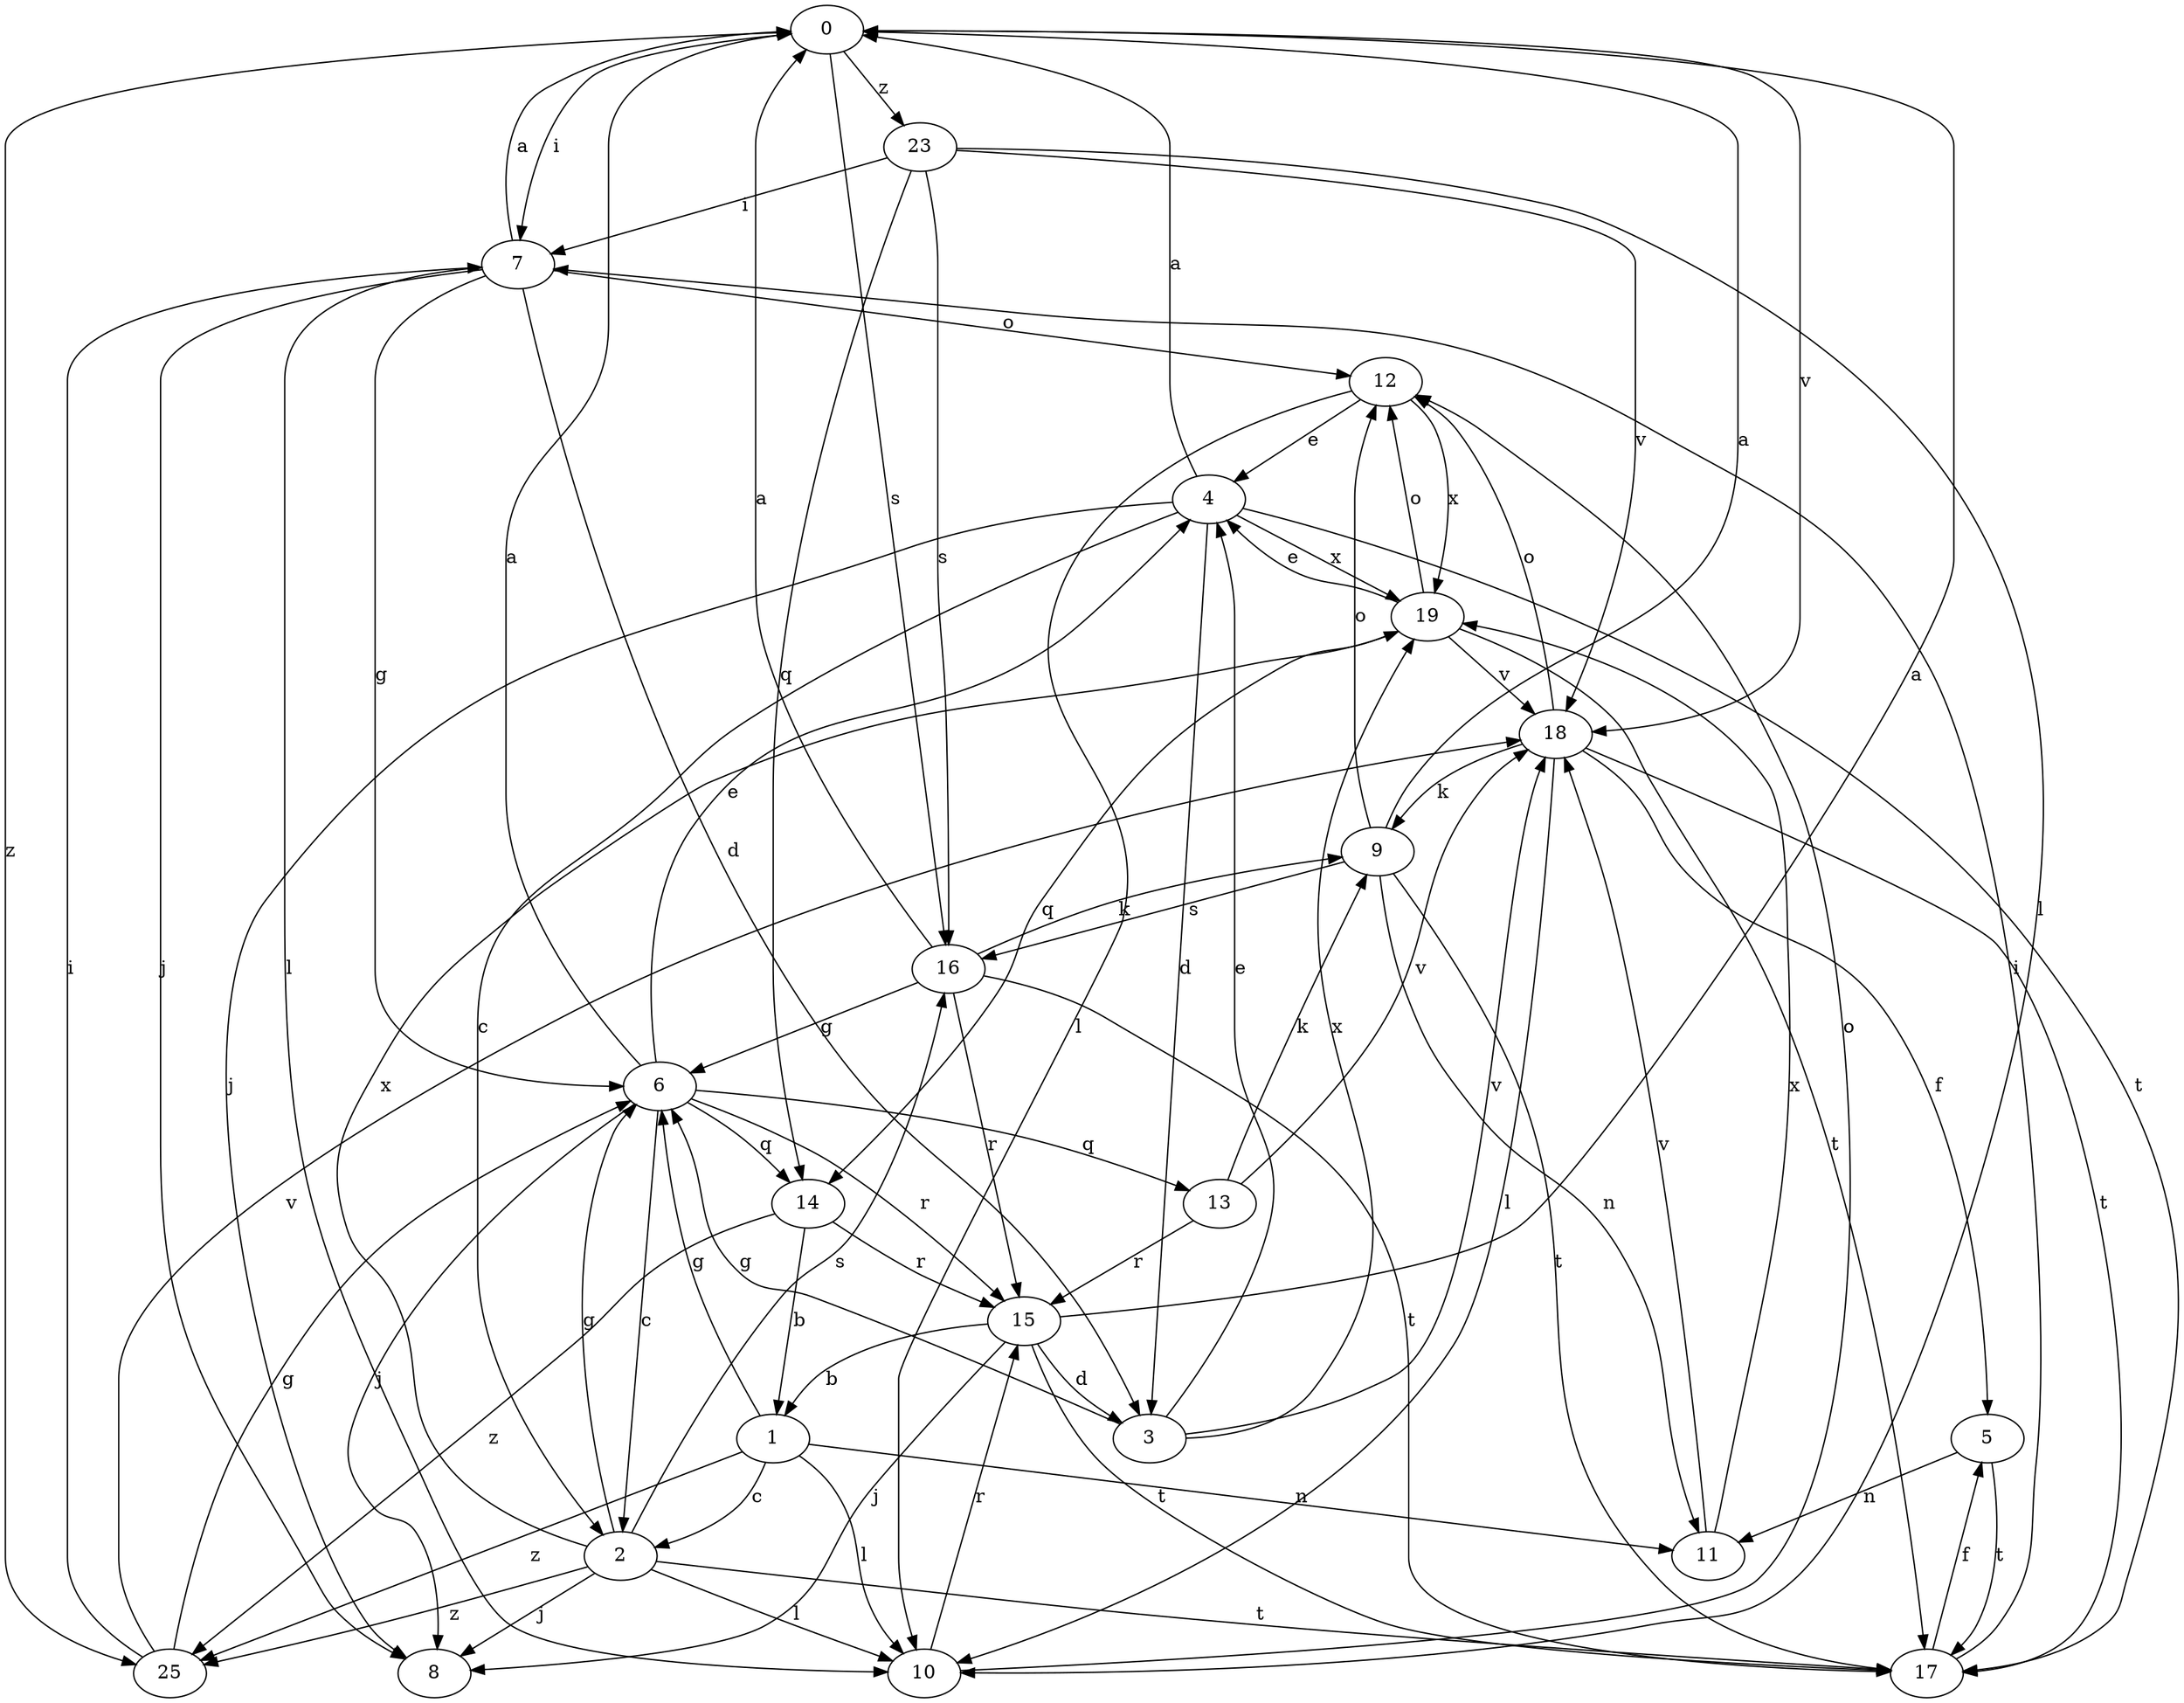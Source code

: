 strict digraph  {
0;
1;
2;
3;
4;
5;
6;
7;
8;
9;
10;
11;
12;
13;
14;
15;
16;
17;
18;
19;
23;
25;
0 -> 7  [label=i];
0 -> 16  [label=s];
0 -> 18  [label=v];
0 -> 23  [label=z];
0 -> 25  [label=z];
1 -> 2  [label=c];
1 -> 6  [label=g];
1 -> 10  [label=l];
1 -> 11  [label=n];
1 -> 25  [label=z];
2 -> 6  [label=g];
2 -> 8  [label=j];
2 -> 10  [label=l];
2 -> 16  [label=s];
2 -> 17  [label=t];
2 -> 19  [label=x];
2 -> 25  [label=z];
3 -> 4  [label=e];
3 -> 6  [label=g];
3 -> 18  [label=v];
3 -> 19  [label=x];
4 -> 0  [label=a];
4 -> 2  [label=c];
4 -> 3  [label=d];
4 -> 8  [label=j];
4 -> 17  [label=t];
4 -> 19  [label=x];
5 -> 11  [label=n];
5 -> 17  [label=t];
6 -> 0  [label=a];
6 -> 2  [label=c];
6 -> 4  [label=e];
6 -> 8  [label=j];
6 -> 13  [label=q];
6 -> 14  [label=q];
6 -> 15  [label=r];
7 -> 0  [label=a];
7 -> 3  [label=d];
7 -> 6  [label=g];
7 -> 8  [label=j];
7 -> 10  [label=l];
7 -> 12  [label=o];
9 -> 0  [label=a];
9 -> 11  [label=n];
9 -> 12  [label=o];
9 -> 16  [label=s];
9 -> 17  [label=t];
10 -> 12  [label=o];
10 -> 15  [label=r];
11 -> 18  [label=v];
11 -> 19  [label=x];
12 -> 4  [label=e];
12 -> 10  [label=l];
12 -> 19  [label=x];
13 -> 9  [label=k];
13 -> 15  [label=r];
13 -> 18  [label=v];
14 -> 1  [label=b];
14 -> 15  [label=r];
14 -> 25  [label=z];
15 -> 0  [label=a];
15 -> 1  [label=b];
15 -> 3  [label=d];
15 -> 8  [label=j];
15 -> 17  [label=t];
16 -> 0  [label=a];
16 -> 6  [label=g];
16 -> 9  [label=k];
16 -> 15  [label=r];
16 -> 17  [label=t];
17 -> 5  [label=f];
17 -> 7  [label=i];
18 -> 5  [label=f];
18 -> 9  [label=k];
18 -> 10  [label=l];
18 -> 12  [label=o];
18 -> 17  [label=t];
19 -> 4  [label=e];
19 -> 12  [label=o];
19 -> 14  [label=q];
19 -> 17  [label=t];
19 -> 18  [label=v];
23 -> 7  [label=i];
23 -> 10  [label=l];
23 -> 14  [label=q];
23 -> 16  [label=s];
23 -> 18  [label=v];
25 -> 6  [label=g];
25 -> 7  [label=i];
25 -> 18  [label=v];
}
